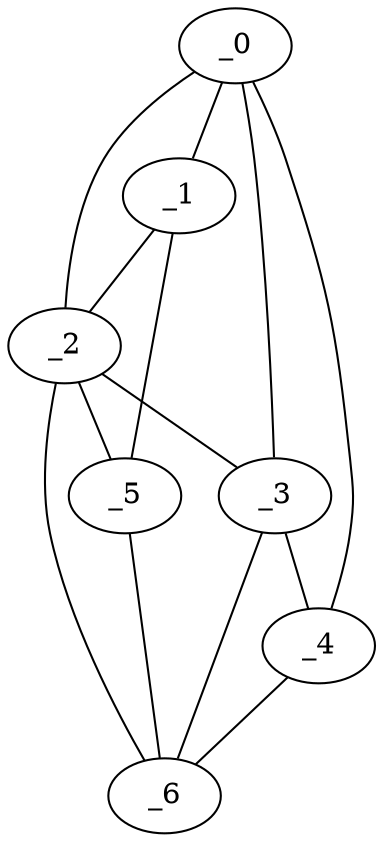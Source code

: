 graph "obj51__80.gxl" {
	_0	 [x=43,
		y=5];
	_1	 [x=51,
		y=125];
	_0 -- _1	 [valence=1];
	_2	 [x=54,
		y=84];
	_0 -- _2	 [valence=1];
	_3	 [x=68,
		y=38];
	_0 -- _3	 [valence=2];
	_4	 [x=85,
		y=3];
	_0 -- _4	 [valence=1];
	_1 -- _2	 [valence=1];
	_5	 [x=93,
		y=122];
	_1 -- _5	 [valence=1];
	_2 -- _3	 [valence=2];
	_2 -- _5	 [valence=2];
	_6	 [x=97,
		y=81];
	_2 -- _6	 [valence=1];
	_3 -- _4	 [valence=2];
	_3 -- _6	 [valence=2];
	_4 -- _6	 [valence=1];
	_5 -- _6	 [valence=1];
}

